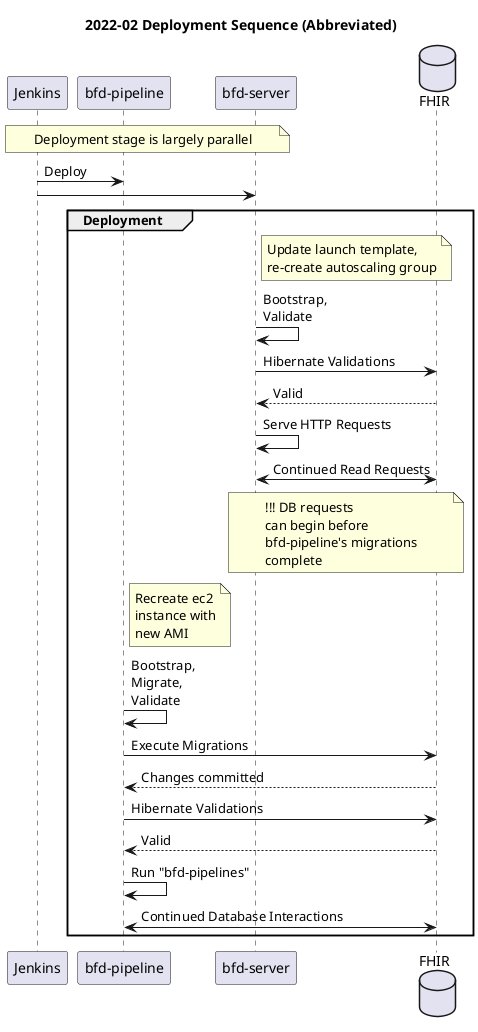 @startuml
title 2022-02 Deployment Sequence (Abbreviated)
participant Jenkins
participant "bfd-pipeline"
participant "bfd-server"
database FHIR
note over Jenkins,"bfd-server": Deployment stage is largely parallel
Jenkins -> "bfd-pipeline": Deploy
Jenkins -> "bfd-server":
group Deployment
       note right of "bfd-server": Update launch template,\nre-create autoscaling group
       "bfd-server" -> "bfd-server": Bootstrap,\nValidate
       "bfd-server" -> FHIR: Hibernate Validations
       FHIR --> "bfd-server": Valid
       "bfd-server" -> "bfd-server": Serve HTTP Requests
       "bfd-server" <-> FHIR: Continued Read Requests
       note over "bfd-server",FHIR: !!! DB requests\ncan begin before\nbfd-pipeline's migrations\ncomplete
       note right of "bfd-pipeline": Recreate ec2\ninstance with\nnew AMI
       "bfd-pipeline" -> "bfd-pipeline": Bootstrap,\nMigrate,\nValidate
       "bfd-pipeline" -> FHIR: Execute Migrations
       FHIR --> "bfd-pipeline": Changes committed
       "bfd-pipeline" -> FHIR: Hibernate Validations
       FHIR --> "bfd-pipeline": Valid
       "bfd-pipeline" -> "bfd-pipeline": Run "bfd-pipelines"
       "bfd-pipeline" <-> FHIR: Continued Database Interactions
end
@enduml
